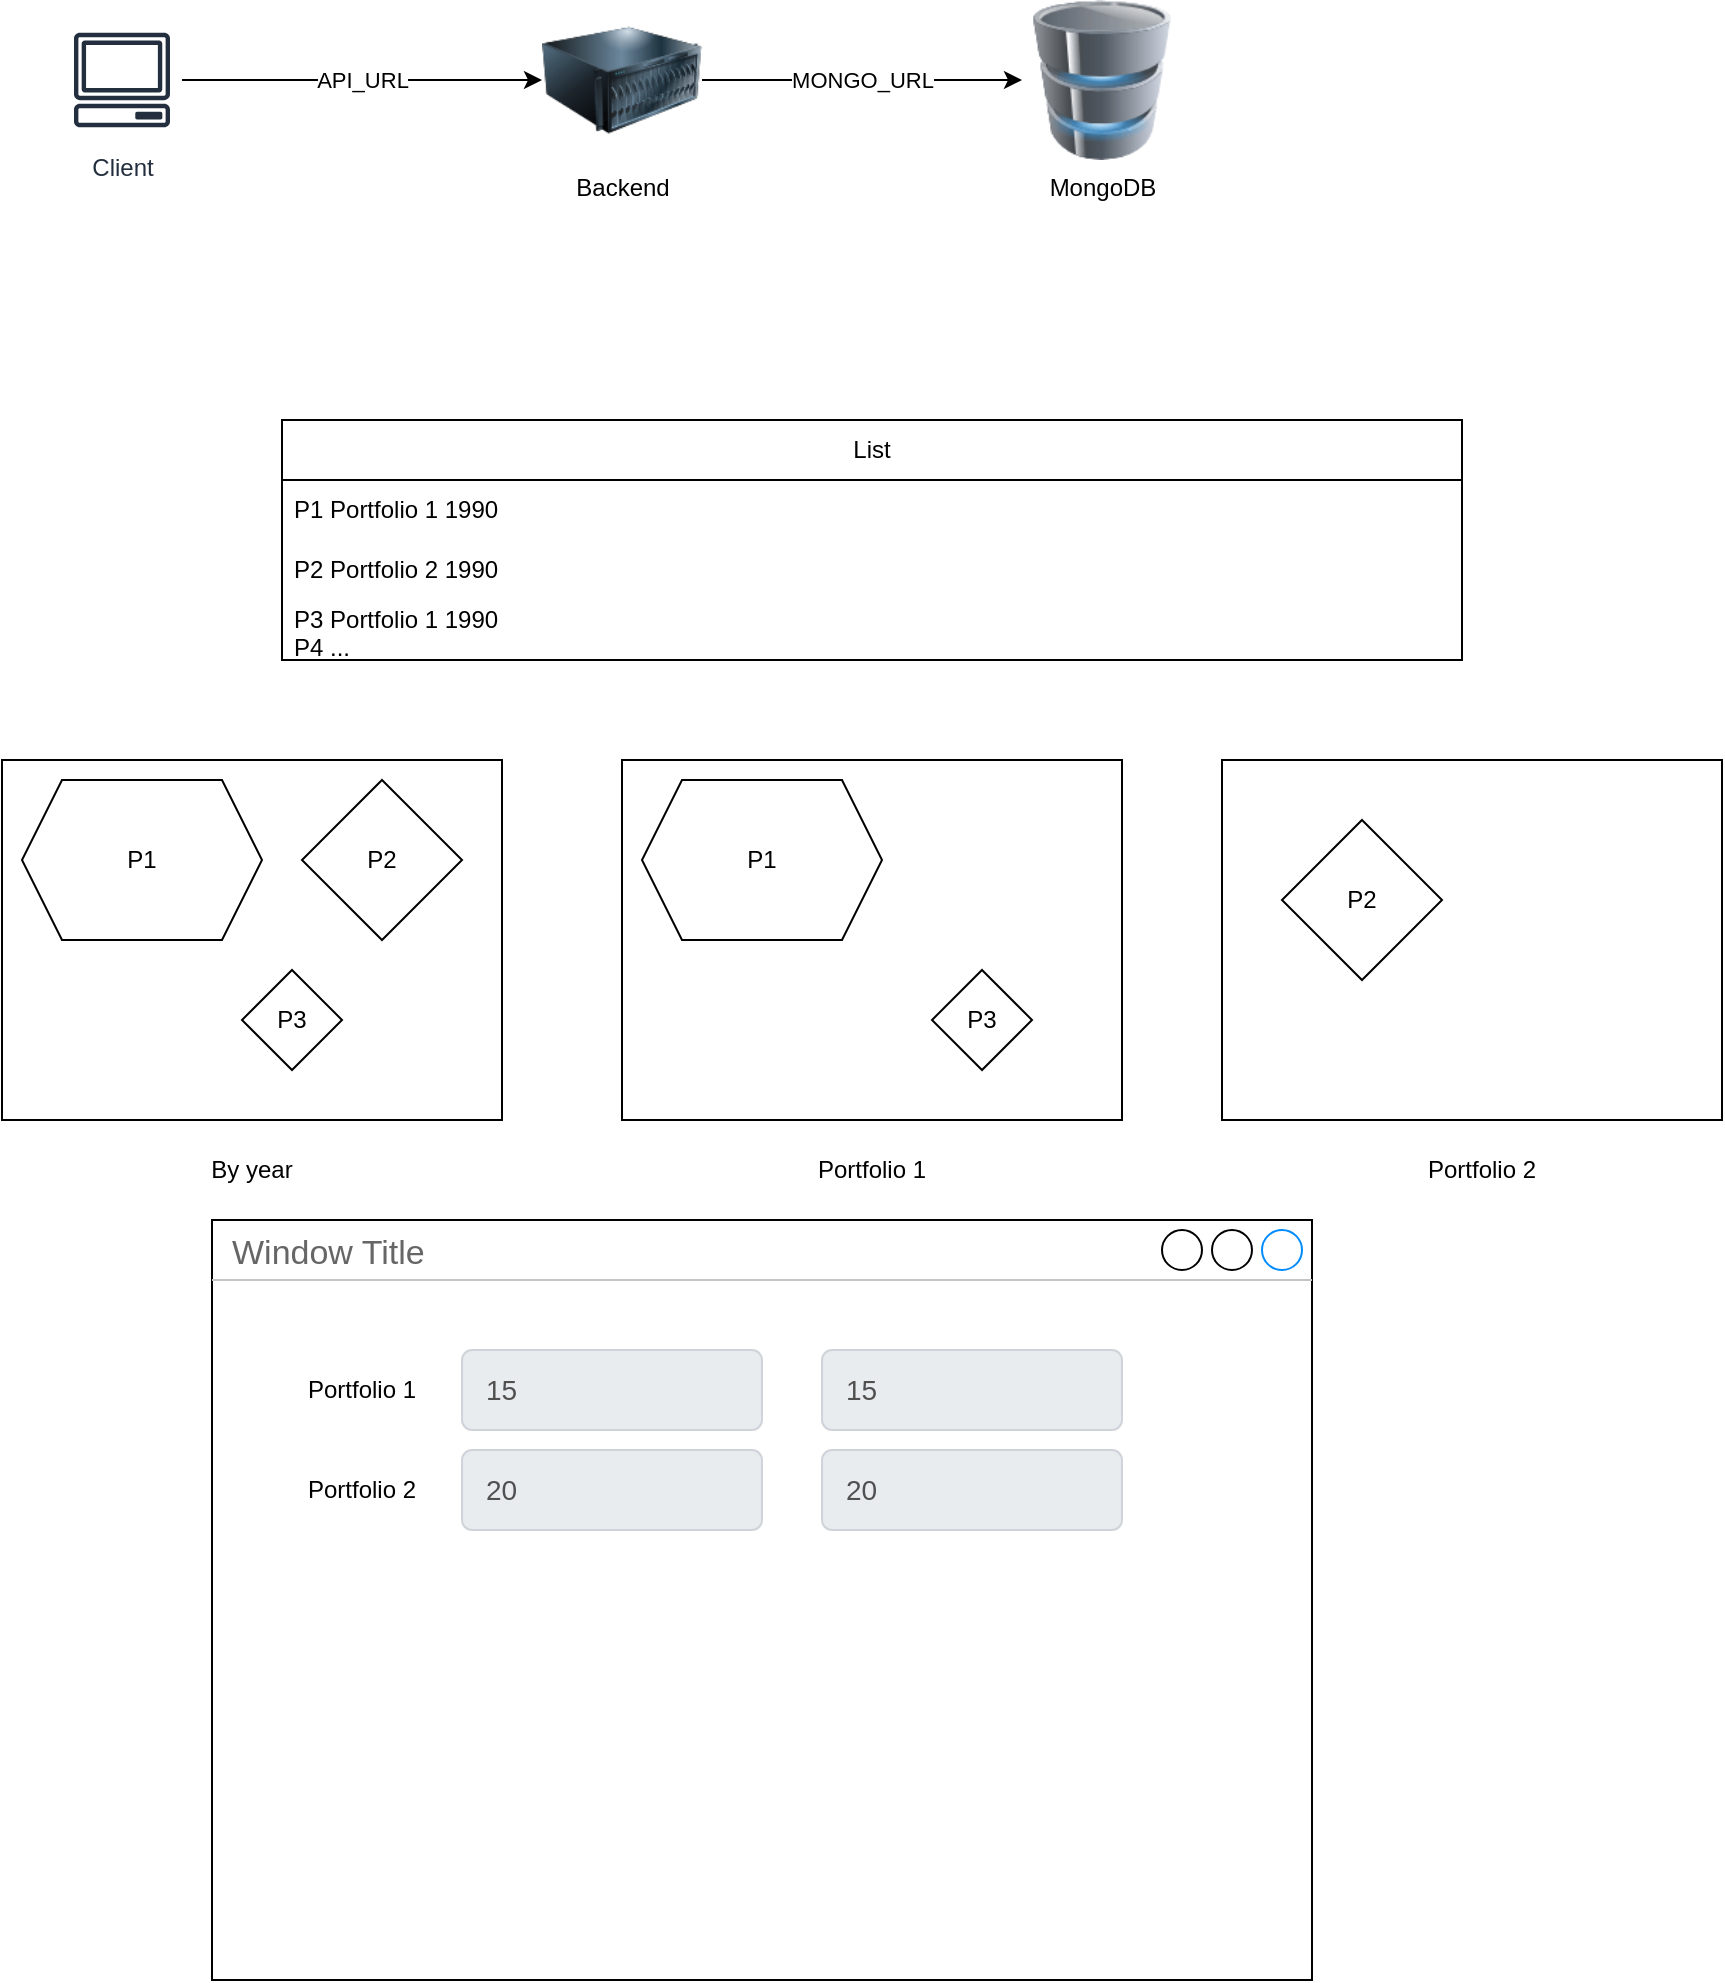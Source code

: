 <mxfile version="24.9.1">
  <diagram name="Page-1" id="Rg8m2t93euRd7_A3C6ZK">
    <mxGraphModel dx="1004" dy="751" grid="1" gridSize="10" guides="1" tooltips="1" connect="1" arrows="1" fold="1" page="1" pageScale="1" pageWidth="850" pageHeight="1100" math="0" shadow="0">
      <root>
        <mxCell id="0" />
        <mxCell id="1" parent="0" />
        <mxCell id="F4xVy5x0OG0Q-c5eL7EG-31" value="Window Title" style="strokeWidth=1;shadow=0;dashed=0;align=center;html=1;shape=mxgraph.mockup.containers.window;align=left;verticalAlign=top;spacingLeft=8;strokeColor2=#008cff;strokeColor3=#c4c4c4;fontColor=#666666;mainText=;fontSize=17;labelBackgroundColor=none;whiteSpace=wrap;" vertex="1" parent="1">
          <mxGeometry x="205" y="850" width="550" height="380" as="geometry" />
        </mxCell>
        <mxCell id="F4xVy5x0OG0Q-c5eL7EG-12" value="" style="rounded=0;whiteSpace=wrap;html=1;" vertex="1" parent="1">
          <mxGeometry x="100" y="620" width="250" height="180" as="geometry" />
        </mxCell>
        <mxCell id="F4xVy5x0OG0Q-c5eL7EG-3" value="MONGO_URL" style="edgeStyle=orthogonalEdgeStyle;rounded=0;orthogonalLoop=1;jettySize=auto;html=1;entryX=0;entryY=0.5;entryDx=0;entryDy=0;" edge="1" parent="1" source="F4xVy5x0OG0Q-c5eL7EG-1" target="F4xVy5x0OG0Q-c5eL7EG-2">
          <mxGeometry relative="1" as="geometry" />
        </mxCell>
        <mxCell id="F4xVy5x0OG0Q-c5eL7EG-1" value="Backend" style="image;html=1;image=img/lib/clip_art/computers/Server_128x128.png" vertex="1" parent="1">
          <mxGeometry x="370" y="240" width="80" height="80" as="geometry" />
        </mxCell>
        <mxCell id="F4xVy5x0OG0Q-c5eL7EG-2" value="MongoDB" style="image;html=1;image=img/lib/clip_art/computers/Database_128x128.png" vertex="1" parent="1">
          <mxGeometry x="610" y="240" width="80" height="80" as="geometry" />
        </mxCell>
        <mxCell id="F4xVy5x0OG0Q-c5eL7EG-5" value="API_URL" style="edgeStyle=orthogonalEdgeStyle;rounded=0;orthogonalLoop=1;jettySize=auto;html=1;entryX=0;entryY=0.5;entryDx=0;entryDy=0;" edge="1" parent="1" source="F4xVy5x0OG0Q-c5eL7EG-4" target="F4xVy5x0OG0Q-c5eL7EG-1">
          <mxGeometry relative="1" as="geometry" />
        </mxCell>
        <mxCell id="F4xVy5x0OG0Q-c5eL7EG-4" value="Client" style="sketch=0;outlineConnect=0;fontColor=#232F3E;gradientColor=none;strokeColor=#232F3E;fillColor=#ffffff;dashed=0;verticalLabelPosition=bottom;verticalAlign=top;align=center;html=1;fontSize=12;fontStyle=0;aspect=fixed;shape=mxgraph.aws4.resourceIcon;resIcon=mxgraph.aws4.client;" vertex="1" parent="1">
          <mxGeometry x="130" y="250" width="60" height="60" as="geometry" />
        </mxCell>
        <mxCell id="F4xVy5x0OG0Q-c5eL7EG-6" value="List" style="swimlane;fontStyle=0;childLayout=stackLayout;horizontal=1;startSize=30;horizontalStack=0;resizeParent=1;resizeParentMax=0;resizeLast=0;collapsible=1;marginBottom=0;whiteSpace=wrap;html=1;" vertex="1" parent="1">
          <mxGeometry x="240" y="450" width="590" height="120" as="geometry" />
        </mxCell>
        <mxCell id="F4xVy5x0OG0Q-c5eL7EG-7" value="P1 Portfolio 1 1990" style="text;strokeColor=none;fillColor=none;align=left;verticalAlign=middle;spacingLeft=4;spacingRight=4;overflow=hidden;points=[[0,0.5],[1,0.5]];portConstraint=eastwest;rotatable=0;whiteSpace=wrap;html=1;" vertex="1" parent="F4xVy5x0OG0Q-c5eL7EG-6">
          <mxGeometry y="30" width="590" height="30" as="geometry" />
        </mxCell>
        <mxCell id="F4xVy5x0OG0Q-c5eL7EG-8" value="P2 Portfolio 2 1990" style="text;strokeColor=none;fillColor=none;align=left;verticalAlign=middle;spacingLeft=4;spacingRight=4;overflow=hidden;points=[[0,0.5],[1,0.5]];portConstraint=eastwest;rotatable=0;whiteSpace=wrap;html=1;" vertex="1" parent="F4xVy5x0OG0Q-c5eL7EG-6">
          <mxGeometry y="60" width="590" height="30" as="geometry" />
        </mxCell>
        <mxCell id="F4xVy5x0OG0Q-c5eL7EG-9" value="P3 Portfolio 1 1990&lt;br&gt;P4 ..." style="text;strokeColor=none;fillColor=none;align=left;verticalAlign=middle;spacingLeft=4;spacingRight=4;overflow=hidden;points=[[0,0.5],[1,0.5]];portConstraint=eastwest;rotatable=0;whiteSpace=wrap;html=1;" vertex="1" parent="F4xVy5x0OG0Q-c5eL7EG-6">
          <mxGeometry y="90" width="590" height="30" as="geometry" />
        </mxCell>
        <mxCell id="F4xVy5x0OG0Q-c5eL7EG-10" value="P1" style="shape=hexagon;perimeter=hexagonPerimeter2;whiteSpace=wrap;html=1;fixedSize=1;" vertex="1" parent="1">
          <mxGeometry x="110" y="630" width="120" height="80" as="geometry" />
        </mxCell>
        <mxCell id="F4xVy5x0OG0Q-c5eL7EG-11" value="P2" style="rhombus;whiteSpace=wrap;html=1;" vertex="1" parent="1">
          <mxGeometry x="250" y="630" width="80" height="80" as="geometry" />
        </mxCell>
        <mxCell id="F4xVy5x0OG0Q-c5eL7EG-14" value="P3" style="rhombus;whiteSpace=wrap;html=1;" vertex="1" parent="1">
          <mxGeometry x="220" y="725" width="50" height="50" as="geometry" />
        </mxCell>
        <mxCell id="F4xVy5x0OG0Q-c5eL7EG-15" value="" style="rounded=0;whiteSpace=wrap;html=1;" vertex="1" parent="1">
          <mxGeometry x="410" y="620" width="250" height="180" as="geometry" />
        </mxCell>
        <mxCell id="F4xVy5x0OG0Q-c5eL7EG-16" value="P1" style="shape=hexagon;perimeter=hexagonPerimeter2;whiteSpace=wrap;html=1;fixedSize=1;" vertex="1" parent="1">
          <mxGeometry x="420" y="630" width="120" height="80" as="geometry" />
        </mxCell>
        <mxCell id="F4xVy5x0OG0Q-c5eL7EG-20" value="" style="rounded=0;whiteSpace=wrap;html=1;" vertex="1" parent="1">
          <mxGeometry x="710" y="620" width="250" height="180" as="geometry" />
        </mxCell>
        <mxCell id="F4xVy5x0OG0Q-c5eL7EG-19" value="P2" style="rhombus;whiteSpace=wrap;html=1;" vertex="1" parent="1">
          <mxGeometry x="740" y="650" width="80" height="80" as="geometry" />
        </mxCell>
        <mxCell id="F4xVy5x0OG0Q-c5eL7EG-21" value="By year" style="text;html=1;align=center;verticalAlign=middle;whiteSpace=wrap;rounded=0;" vertex="1" parent="1">
          <mxGeometry x="195" y="810" width="60" height="30" as="geometry" />
        </mxCell>
        <mxCell id="F4xVy5x0OG0Q-c5eL7EG-22" value="Portfolio 1" style="text;html=1;align=center;verticalAlign=middle;whiteSpace=wrap;rounded=0;" vertex="1" parent="1">
          <mxGeometry x="505" y="810" width="60" height="30" as="geometry" />
        </mxCell>
        <mxCell id="F4xVy5x0OG0Q-c5eL7EG-23" value="Portfolio 2" style="text;html=1;align=center;verticalAlign=middle;whiteSpace=wrap;rounded=0;" vertex="1" parent="1">
          <mxGeometry x="810" y="810" width="60" height="30" as="geometry" />
        </mxCell>
        <mxCell id="F4xVy5x0OG0Q-c5eL7EG-24" value="P3" style="rhombus;whiteSpace=wrap;html=1;" vertex="1" parent="1">
          <mxGeometry x="565" y="725" width="50" height="50" as="geometry" />
        </mxCell>
        <mxCell id="F4xVy5x0OG0Q-c5eL7EG-26" value="Portfolio 1" style="text;html=1;align=center;verticalAlign=middle;whiteSpace=wrap;rounded=0;" vertex="1" parent="1">
          <mxGeometry x="250" y="920" width="60" height="30" as="geometry" />
        </mxCell>
        <mxCell id="F4xVy5x0OG0Q-c5eL7EG-29" value="Portfolio 2" style="text;html=1;align=center;verticalAlign=middle;whiteSpace=wrap;rounded=0;" vertex="1" parent="1">
          <mxGeometry x="250" y="970" width="60" height="30" as="geometry" />
        </mxCell>
        <mxCell id="F4xVy5x0OG0Q-c5eL7EG-33" value="15" style="html=1;shadow=0;dashed=0;shape=mxgraph.bootstrap.rrect;rSize=5;strokeColor=#CED4DA;strokeWidth=1;fillColor=#E9ECEF;fontColor=#505050;whiteSpace=wrap;align=left;verticalAlign=middle;spacingLeft=10;fontSize=14;" vertex="1" parent="1">
          <mxGeometry x="330" y="915" width="150" height="40" as="geometry" />
        </mxCell>
        <mxCell id="F4xVy5x0OG0Q-c5eL7EG-34" value="15" style="html=1;shadow=0;dashed=0;shape=mxgraph.bootstrap.rrect;rSize=5;strokeColor=#CED4DA;strokeWidth=1;fillColor=#E9ECEF;fontColor=#505050;whiteSpace=wrap;align=left;verticalAlign=middle;spacingLeft=10;fontSize=14;" vertex="1" parent="1">
          <mxGeometry x="510" y="915" width="150" height="40" as="geometry" />
        </mxCell>
        <mxCell id="F4xVy5x0OG0Q-c5eL7EG-35" value="20" style="html=1;shadow=0;dashed=0;shape=mxgraph.bootstrap.rrect;rSize=5;strokeColor=#CED4DA;strokeWidth=1;fillColor=#E9ECEF;fontColor=#505050;whiteSpace=wrap;align=left;verticalAlign=middle;spacingLeft=10;fontSize=14;" vertex="1" parent="1">
          <mxGeometry x="330" y="965" width="150" height="40" as="geometry" />
        </mxCell>
        <mxCell id="F4xVy5x0OG0Q-c5eL7EG-36" value="20" style="html=1;shadow=0;dashed=0;shape=mxgraph.bootstrap.rrect;rSize=5;strokeColor=#CED4DA;strokeWidth=1;fillColor=#E9ECEF;fontColor=#505050;whiteSpace=wrap;align=left;verticalAlign=middle;spacingLeft=10;fontSize=14;" vertex="1" parent="1">
          <mxGeometry x="510" y="965" width="150" height="40" as="geometry" />
        </mxCell>
      </root>
    </mxGraphModel>
  </diagram>
</mxfile>
